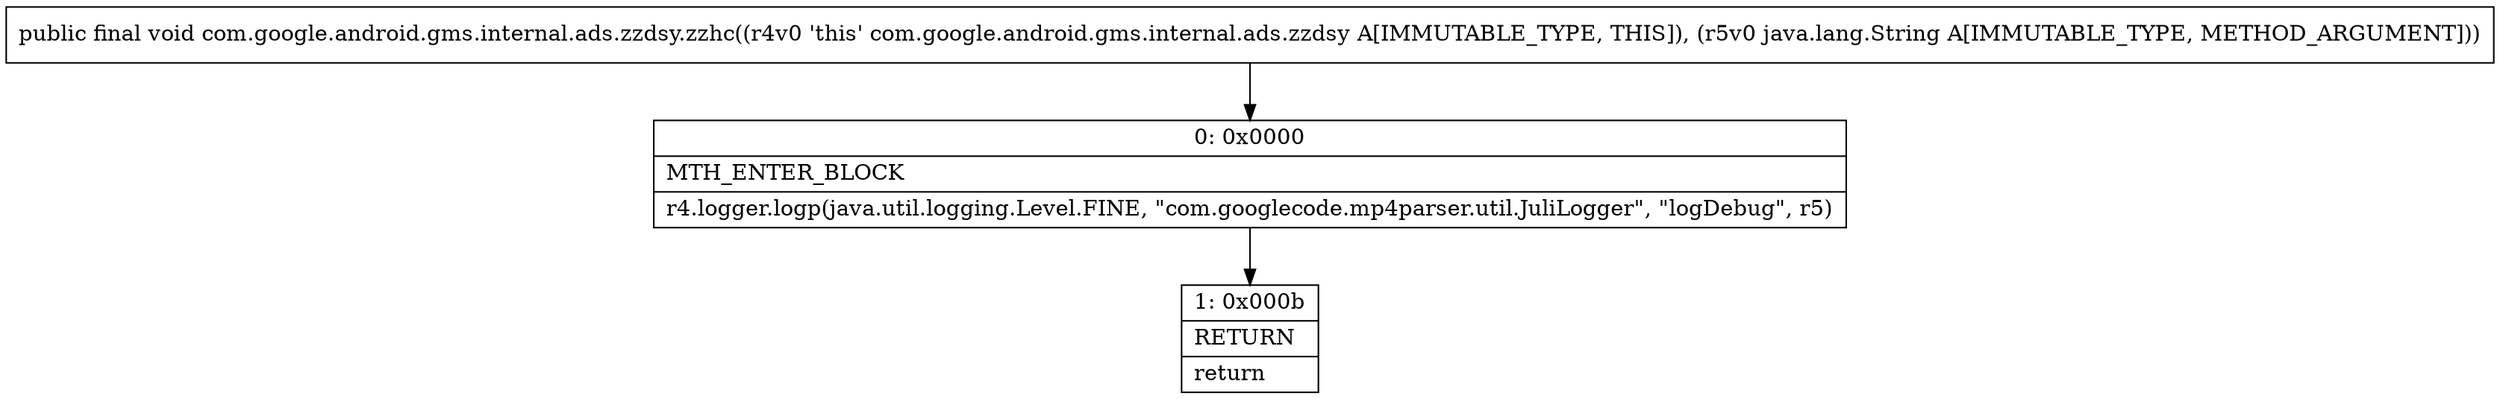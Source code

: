 digraph "CFG forcom.google.android.gms.internal.ads.zzdsy.zzhc(Ljava\/lang\/String;)V" {
Node_0 [shape=record,label="{0\:\ 0x0000|MTH_ENTER_BLOCK\l|r4.logger.logp(java.util.logging.Level.FINE, \"com.googlecode.mp4parser.util.JuliLogger\", \"logDebug\", r5)\l}"];
Node_1 [shape=record,label="{1\:\ 0x000b|RETURN\l|return\l}"];
MethodNode[shape=record,label="{public final void com.google.android.gms.internal.ads.zzdsy.zzhc((r4v0 'this' com.google.android.gms.internal.ads.zzdsy A[IMMUTABLE_TYPE, THIS]), (r5v0 java.lang.String A[IMMUTABLE_TYPE, METHOD_ARGUMENT])) }"];
MethodNode -> Node_0;
Node_0 -> Node_1;
}

